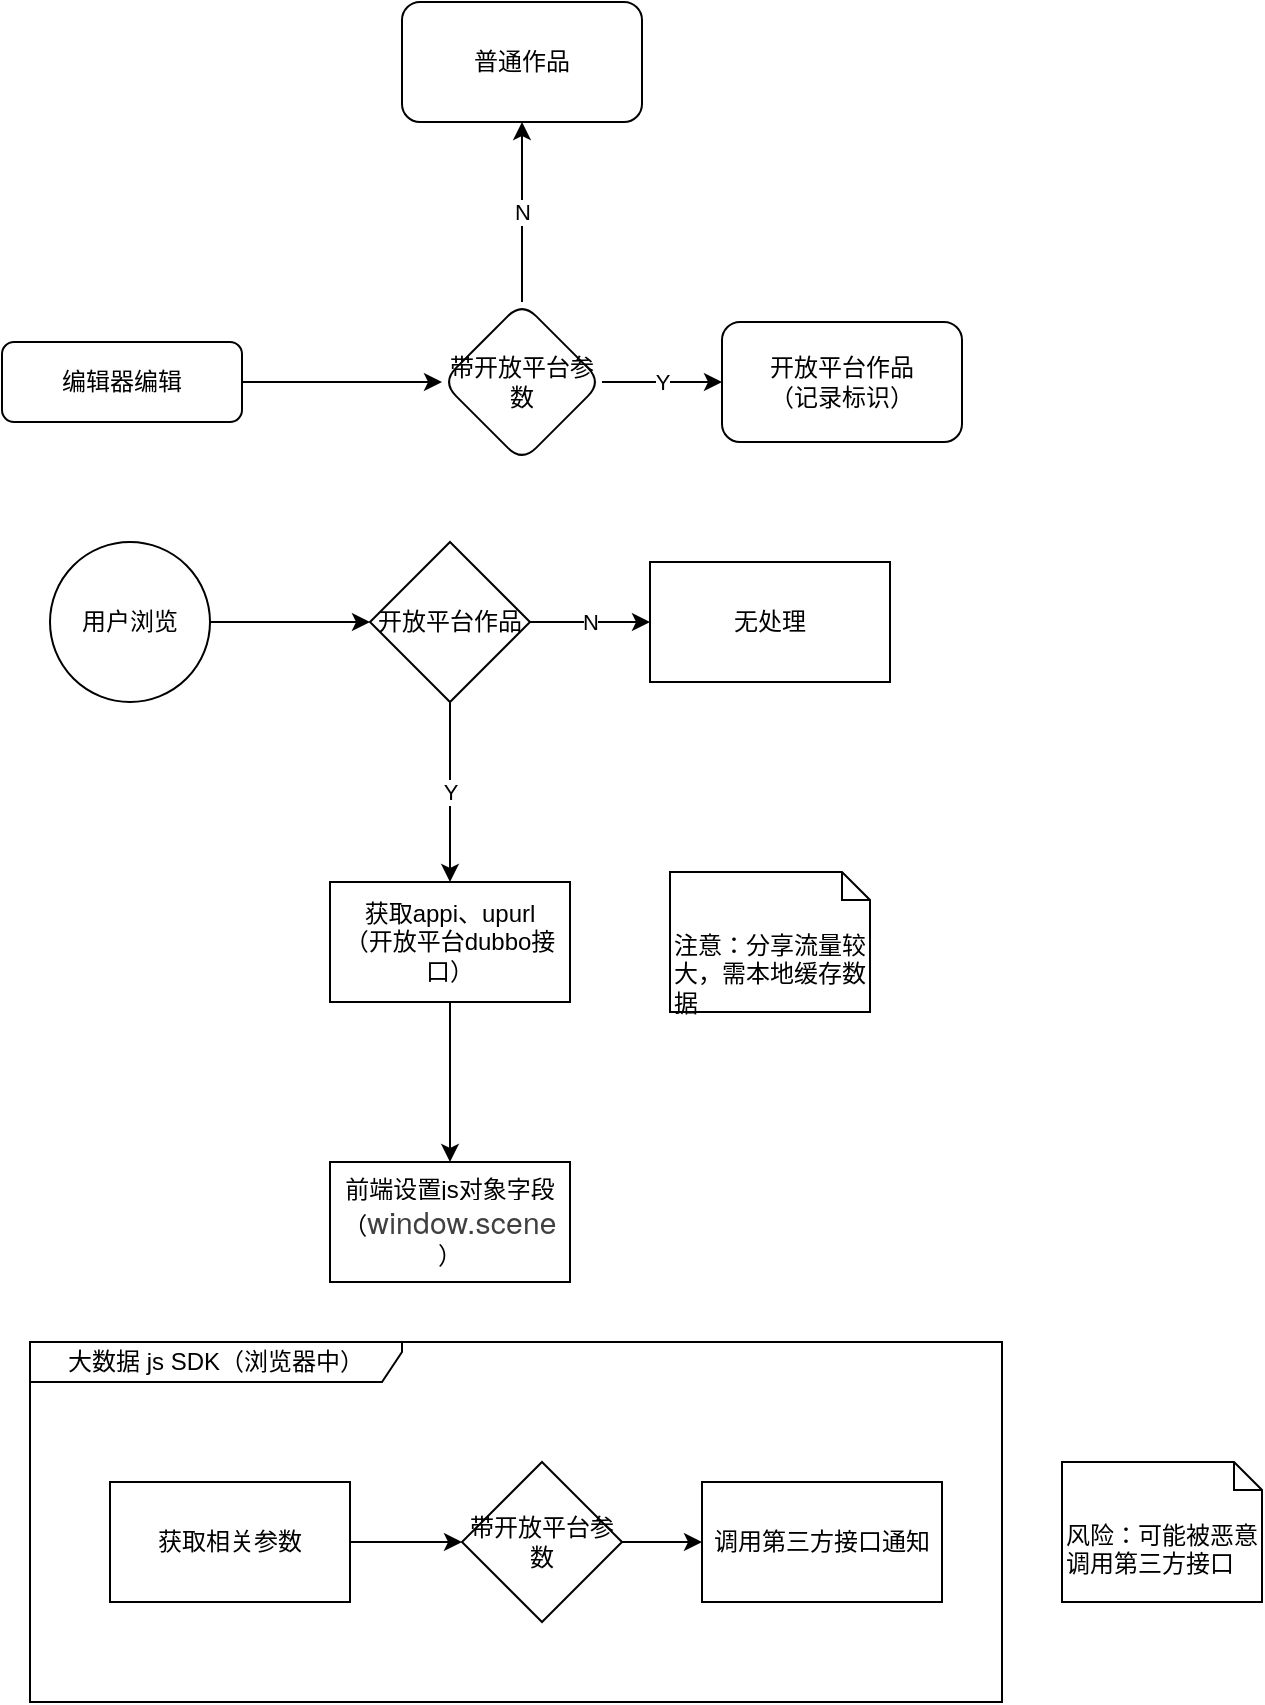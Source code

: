 <mxfile version="13.5.9" type="github">
  <diagram id="C5RBs43oDa-KdzZeNtuy" name="Page-1">
    <mxGraphModel dx="1185" dy="637" grid="1" gridSize="10" guides="1" tooltips="1" connect="1" arrows="1" fold="1" page="1" pageScale="1" pageWidth="827" pageHeight="1169" math="0" shadow="0">
      <root>
        <mxCell id="WIyWlLk6GJQsqaUBKTNV-0" />
        <mxCell id="WIyWlLk6GJQsqaUBKTNV-1" parent="WIyWlLk6GJQsqaUBKTNV-0" />
        <mxCell id="PvOZdln1H-io0vOfgRiG-19" value="" style="edgeStyle=orthogonalEdgeStyle;rounded=0;orthogonalLoop=1;jettySize=auto;html=1;" edge="1" parent="WIyWlLk6GJQsqaUBKTNV-1" source="WIyWlLk6GJQsqaUBKTNV-3" target="PvOZdln1H-io0vOfgRiG-18">
          <mxGeometry relative="1" as="geometry" />
        </mxCell>
        <mxCell id="WIyWlLk6GJQsqaUBKTNV-3" value="编辑器编辑" style="rounded=1;whiteSpace=wrap;html=1;fontSize=12;glass=0;strokeWidth=1;shadow=0;" parent="WIyWlLk6GJQsqaUBKTNV-1" vertex="1">
          <mxGeometry x="190" y="210" width="120" height="40" as="geometry" />
        </mxCell>
        <mxCell id="PvOZdln1H-io0vOfgRiG-4" value="" style="edgeStyle=orthogonalEdgeStyle;rounded=0;orthogonalLoop=1;jettySize=auto;html=1;" edge="1" parent="WIyWlLk6GJQsqaUBKTNV-1" source="PvOZdln1H-io0vOfgRiG-0" target="PvOZdln1H-io0vOfgRiG-3">
          <mxGeometry relative="1" as="geometry" />
        </mxCell>
        <mxCell id="PvOZdln1H-io0vOfgRiG-0" value="用户浏览" style="ellipse;whiteSpace=wrap;html=1;aspect=fixed;" vertex="1" parent="WIyWlLk6GJQsqaUBKTNV-1">
          <mxGeometry x="214" y="310" width="80" height="80" as="geometry" />
        </mxCell>
        <mxCell id="PvOZdln1H-io0vOfgRiG-6" value="N" style="edgeStyle=orthogonalEdgeStyle;rounded=0;orthogonalLoop=1;jettySize=auto;html=1;" edge="1" parent="WIyWlLk6GJQsqaUBKTNV-1" source="PvOZdln1H-io0vOfgRiG-3" target="PvOZdln1H-io0vOfgRiG-5">
          <mxGeometry relative="1" as="geometry" />
        </mxCell>
        <mxCell id="PvOZdln1H-io0vOfgRiG-10" value="Y" style="edgeStyle=orthogonalEdgeStyle;rounded=0;orthogonalLoop=1;jettySize=auto;html=1;" edge="1" parent="WIyWlLk6GJQsqaUBKTNV-1" source="PvOZdln1H-io0vOfgRiG-3" target="PvOZdln1H-io0vOfgRiG-9">
          <mxGeometry relative="1" as="geometry" />
        </mxCell>
        <mxCell id="PvOZdln1H-io0vOfgRiG-3" value="开放平台作品" style="rhombus;whiteSpace=wrap;html=1;" vertex="1" parent="WIyWlLk6GJQsqaUBKTNV-1">
          <mxGeometry x="374" y="310" width="80" height="80" as="geometry" />
        </mxCell>
        <mxCell id="PvOZdln1H-io0vOfgRiG-5" value="无处理" style="whiteSpace=wrap;html=1;" vertex="1" parent="WIyWlLk6GJQsqaUBKTNV-1">
          <mxGeometry x="514" y="320" width="120" height="60" as="geometry" />
        </mxCell>
        <mxCell id="PvOZdln1H-io0vOfgRiG-12" value="" style="edgeStyle=orthogonalEdgeStyle;rounded=0;orthogonalLoop=1;jettySize=auto;html=1;" edge="1" parent="WIyWlLk6GJQsqaUBKTNV-1" source="PvOZdln1H-io0vOfgRiG-9" target="PvOZdln1H-io0vOfgRiG-11">
          <mxGeometry relative="1" as="geometry" />
        </mxCell>
        <mxCell id="PvOZdln1H-io0vOfgRiG-9" value="获取appi、upurl&lt;br&gt;（开放平台dubbo接口）" style="whiteSpace=wrap;html=1;" vertex="1" parent="WIyWlLk6GJQsqaUBKTNV-1">
          <mxGeometry x="354" y="480" width="120" height="60" as="geometry" />
        </mxCell>
        <mxCell id="PvOZdln1H-io0vOfgRiG-11" value="前端设置js对象字段&lt;br&gt;（&lt;span style=&quot;color: rgb(64 , 64 , 64) ; font-family: &amp;#34;helvetica neue&amp;#34; , &amp;#34;helvetica&amp;#34; , &amp;#34;tahoma&amp;#34; , &amp;#34;arial&amp;#34; , &amp;#34;microsoft yahei&amp;#34; , &amp;#34;pingfang sc&amp;#34; , &amp;#34;hiragino sans gb&amp;#34; , &amp;#34;heiti sc&amp;#34; , &amp;#34;wenquanyi micro hei&amp;#34; , sans-serif ; font-size: 15px ; letter-spacing: 0.12px ; background-color: rgb(255 , 255 , 255)&quot;&gt;window.scene&lt;/span&gt;&lt;br&gt;）" style="whiteSpace=wrap;html=1;" vertex="1" parent="WIyWlLk6GJQsqaUBKTNV-1">
          <mxGeometry x="354" y="620" width="120" height="60" as="geometry" />
        </mxCell>
        <mxCell id="PvOZdln1H-io0vOfgRiG-13" value="大数据 js SDK（浏览器中）" style="shape=umlFrame;whiteSpace=wrap;html=1;width=186;height=20;" vertex="1" parent="WIyWlLk6GJQsqaUBKTNV-1">
          <mxGeometry x="204" y="710" width="486" height="180" as="geometry" />
        </mxCell>
        <mxCell id="PvOZdln1H-io0vOfgRiG-27" value="" style="edgeStyle=orthogonalEdgeStyle;rounded=0;orthogonalLoop=1;jettySize=auto;html=1;" edge="1" parent="WIyWlLk6GJQsqaUBKTNV-1" source="PvOZdln1H-io0vOfgRiG-15" target="PvOZdln1H-io0vOfgRiG-26">
          <mxGeometry relative="1" as="geometry" />
        </mxCell>
        <mxCell id="PvOZdln1H-io0vOfgRiG-15" value="获取相关参数" style="rounded=0;whiteSpace=wrap;html=1;" vertex="1" parent="WIyWlLk6GJQsqaUBKTNV-1">
          <mxGeometry x="244" y="780" width="120" height="60" as="geometry" />
        </mxCell>
        <mxCell id="PvOZdln1H-io0vOfgRiG-16" value="调用第三方接口通知" style="whiteSpace=wrap;html=1;rounded=0;" vertex="1" parent="WIyWlLk6GJQsqaUBKTNV-1">
          <mxGeometry x="540" y="780" width="120" height="60" as="geometry" />
        </mxCell>
        <mxCell id="PvOZdln1H-io0vOfgRiG-21" value="Y" style="edgeStyle=orthogonalEdgeStyle;rounded=0;orthogonalLoop=1;jettySize=auto;html=1;" edge="1" parent="WIyWlLk6GJQsqaUBKTNV-1" source="PvOZdln1H-io0vOfgRiG-18" target="PvOZdln1H-io0vOfgRiG-20">
          <mxGeometry relative="1" as="geometry" />
        </mxCell>
        <mxCell id="PvOZdln1H-io0vOfgRiG-23" value="N" style="edgeStyle=orthogonalEdgeStyle;rounded=0;orthogonalLoop=1;jettySize=auto;html=1;" edge="1" parent="WIyWlLk6GJQsqaUBKTNV-1" source="PvOZdln1H-io0vOfgRiG-18" target="PvOZdln1H-io0vOfgRiG-22">
          <mxGeometry relative="1" as="geometry" />
        </mxCell>
        <mxCell id="PvOZdln1H-io0vOfgRiG-18" value="带开放平台参数" style="rhombus;whiteSpace=wrap;html=1;rounded=1;shadow=0;strokeWidth=1;glass=0;" vertex="1" parent="WIyWlLk6GJQsqaUBKTNV-1">
          <mxGeometry x="410" y="190" width="80" height="80" as="geometry" />
        </mxCell>
        <mxCell id="PvOZdln1H-io0vOfgRiG-20" value="开放平台作品&lt;br&gt;（记录标识）" style="whiteSpace=wrap;html=1;rounded=1;shadow=0;strokeWidth=1;glass=0;" vertex="1" parent="WIyWlLk6GJQsqaUBKTNV-1">
          <mxGeometry x="550" y="200" width="120" height="60" as="geometry" />
        </mxCell>
        <mxCell id="PvOZdln1H-io0vOfgRiG-22" value="普通作品" style="whiteSpace=wrap;html=1;rounded=1;shadow=0;strokeWidth=1;glass=0;" vertex="1" parent="WIyWlLk6GJQsqaUBKTNV-1">
          <mxGeometry x="390" y="40" width="120" height="60" as="geometry" />
        </mxCell>
        <mxCell id="PvOZdln1H-io0vOfgRiG-24" value="&lt;br&gt;&lt;br&gt;注意：分享流量较大，需本地缓存数据" style="shape=note;whiteSpace=wrap;html=1;size=14;verticalAlign=top;align=left;spacingTop=-6;" vertex="1" parent="WIyWlLk6GJQsqaUBKTNV-1">
          <mxGeometry x="524" y="475" width="100" height="70" as="geometry" />
        </mxCell>
        <mxCell id="PvOZdln1H-io0vOfgRiG-29" style="edgeStyle=orthogonalEdgeStyle;rounded=0;orthogonalLoop=1;jettySize=auto;html=1;exitX=1;exitY=0.5;exitDx=0;exitDy=0;" edge="1" parent="WIyWlLk6GJQsqaUBKTNV-1" source="PvOZdln1H-io0vOfgRiG-26" target="PvOZdln1H-io0vOfgRiG-16">
          <mxGeometry relative="1" as="geometry" />
        </mxCell>
        <mxCell id="PvOZdln1H-io0vOfgRiG-26" value="带开放平台参数" style="rhombus;whiteSpace=wrap;html=1;rounded=0;" vertex="1" parent="WIyWlLk6GJQsqaUBKTNV-1">
          <mxGeometry x="420" y="770" width="80" height="80" as="geometry" />
        </mxCell>
        <mxCell id="PvOZdln1H-io0vOfgRiG-30" value="&lt;br&gt;&lt;br&gt;风险：可能被恶意调用第三方接口" style="shape=note;whiteSpace=wrap;html=1;size=14;verticalAlign=top;align=left;spacingTop=-6;" vertex="1" parent="WIyWlLk6GJQsqaUBKTNV-1">
          <mxGeometry x="720" y="770" width="100" height="70" as="geometry" />
        </mxCell>
      </root>
    </mxGraphModel>
  </diagram>
</mxfile>
